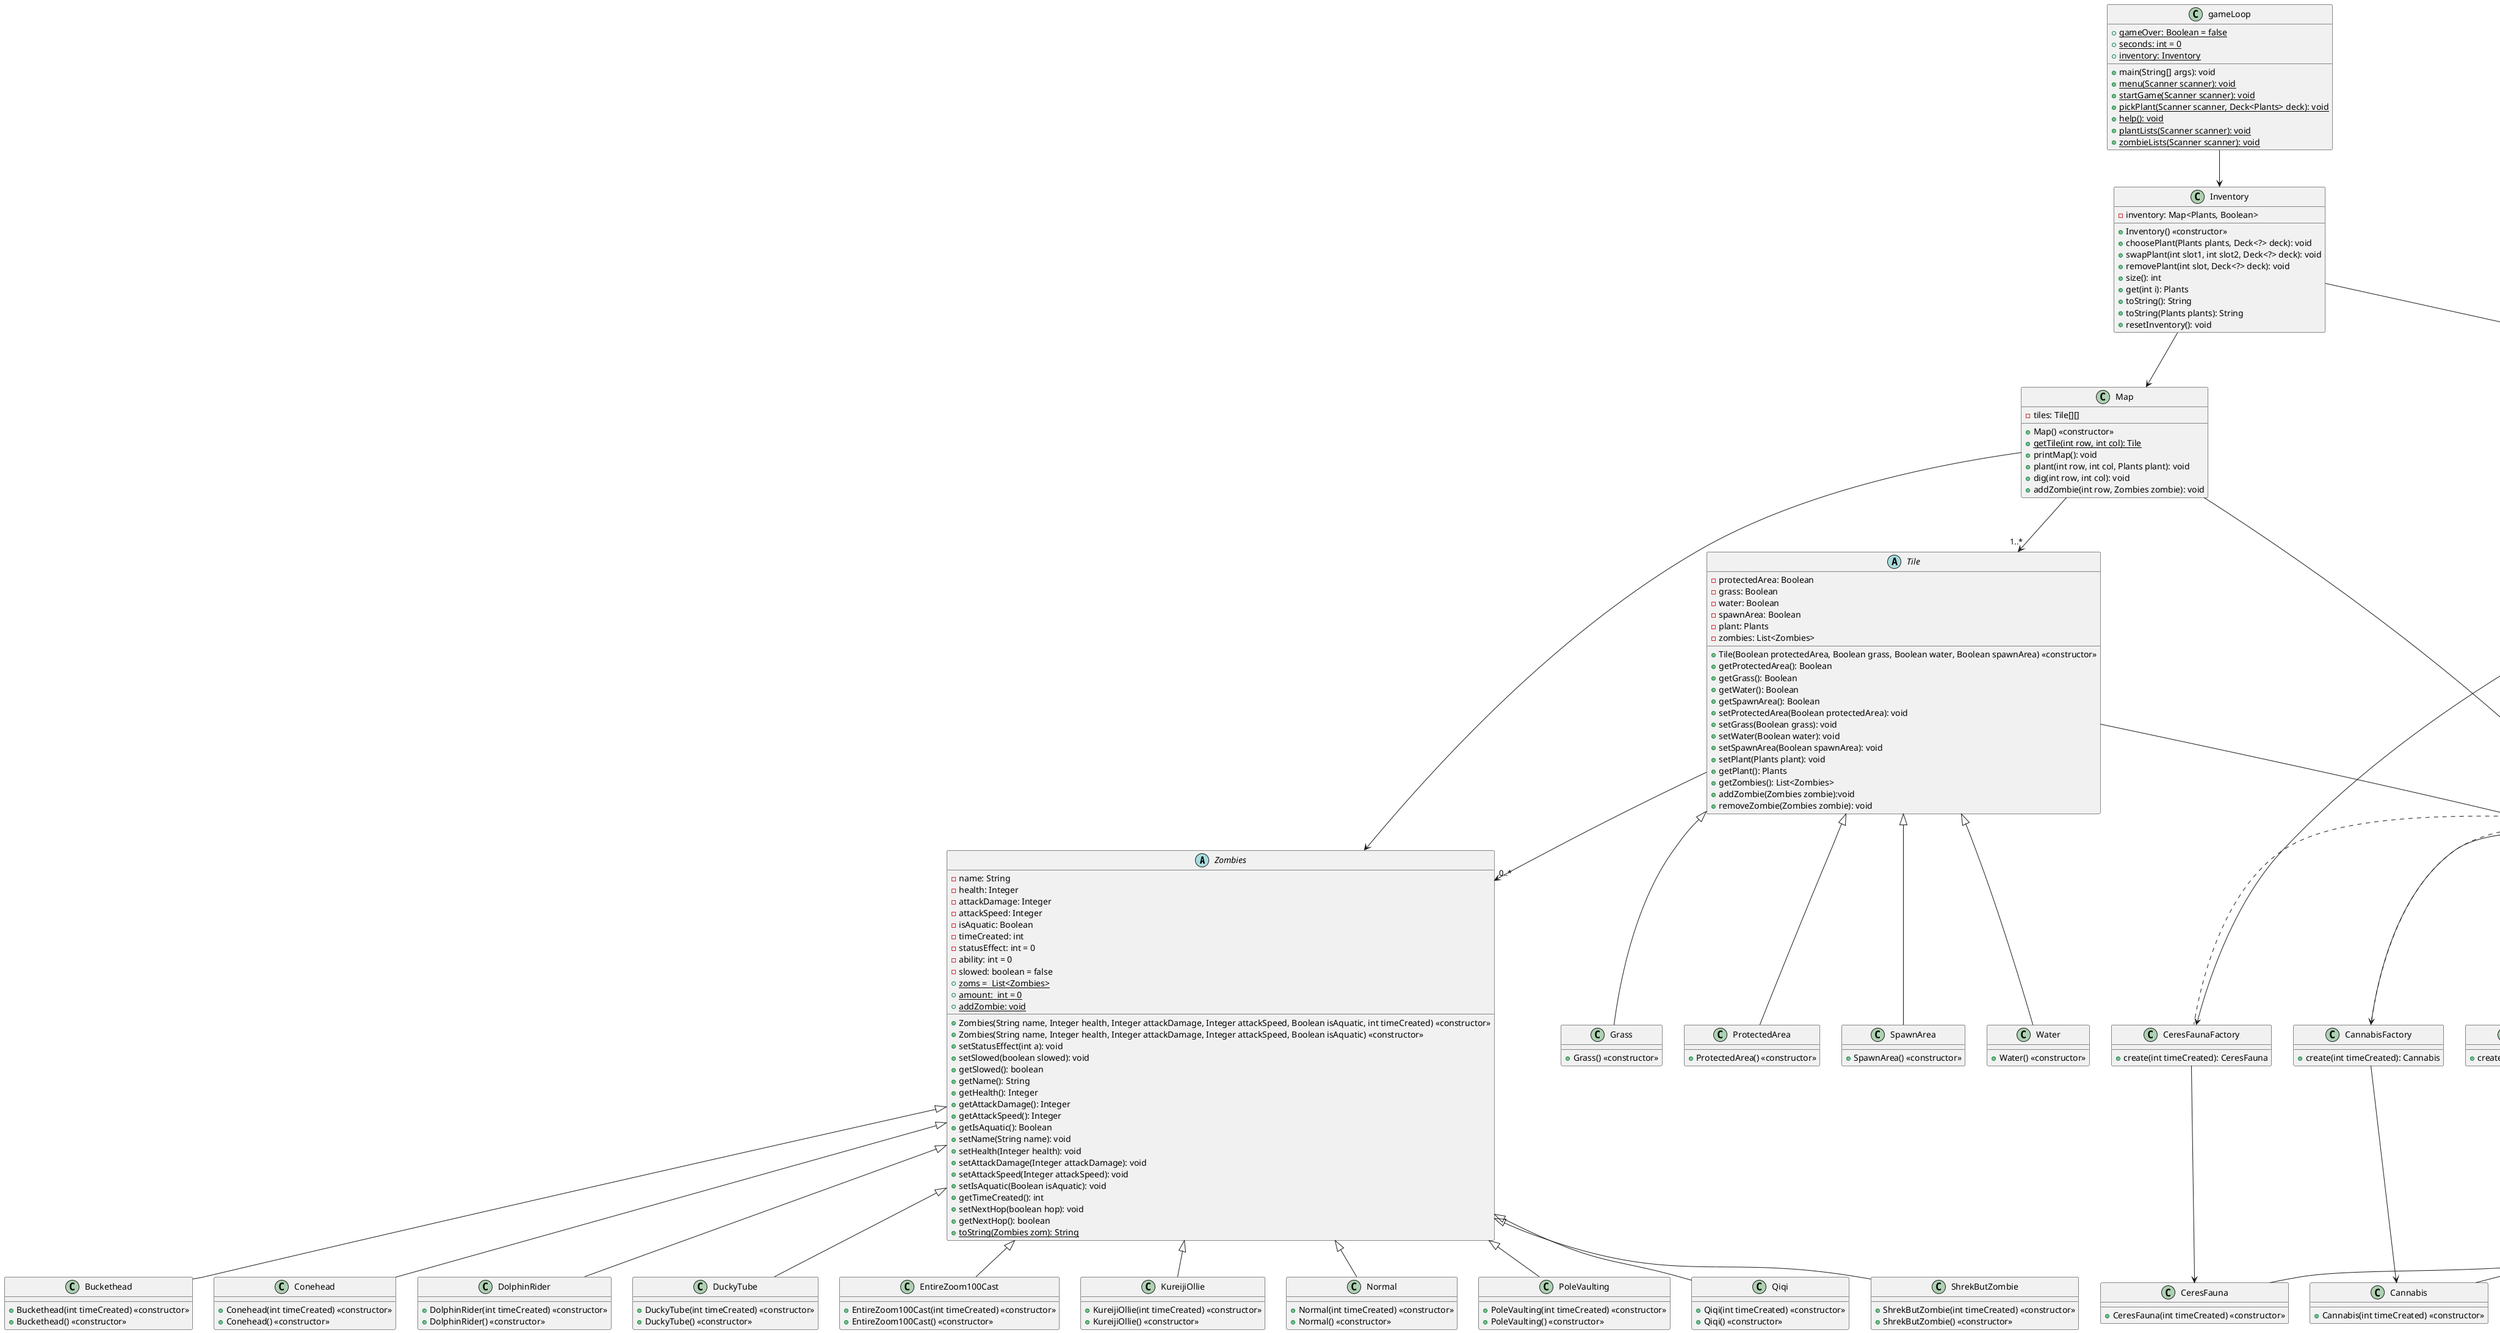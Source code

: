 @startuml
'https://plantuml.com/class-diagram

abstract class Zombies {
    - name: String
    - health: Integer
    - attackDamage: Integer
    - attackSpeed: Integer
    - isAquatic: Boolean
    - timeCreated: int
    - statusEffect: int = 0
    - ability: int = 0
    - slowed: boolean = false
    + {static} zoms =  List<Zombies>
    + {static} amount:  int = 0
    + Zombies(String name, Integer health, Integer attackDamage, Integer attackSpeed, Boolean isAquatic, int timeCreated) <<constructor>>
    + Zombies(String name, Integer health, Integer attackDamage, Integer attackSpeed, Boolean isAquatic) <<constructor>>
    + setStatusEffect(int a): void
    + setSlowed(boolean slowed): void
    + getSlowed(): boolean
    + getName(): String
    + getHealth(): Integer
    + getAttackDamage(): Integer
    + getAttackSpeed(): Integer
    + getIsAquatic(): Boolean
    + setName(String name): void
    + setHealth(Integer health): void
    + setAttackDamage(Integer attackDamage): void
    + setAttackSpeed(Integer attackSpeed): void
    + setIsAquatic(Boolean isAquatic): void
    + getTimeCreated(): int
    + setNextHop(boolean hop): void
    + getNextHop(): boolean
    + {static} addZombie: void
    + {static} toString(Zombies zom): String
}

class Buckethead extends Zombies{
    + Buckethead(int timeCreated) <<constructor>>
    + Buckethead() <<constructor>>
}

class Conehead extends Zombies{
    + Conehead(int timeCreated) <<constructor>>
    + Conehead() <<constructor>>
}
class DolphinRider extends Zombies{
    + DolphinRider(int timeCreated) <<constructor>>
    + DolphinRider() <<constructor>>
}

class DuckyTube extends Zombies{
    + DuckyTube(int timeCreated) <<constructor>>
    + DuckyTube() <<constructor>>
}

class EntireZoom100Cast extends Zombies{
    + EntireZoom100Cast(int timeCreated) <<constructor>>
    + EntireZoom100Cast() <<constructor>>
}

class KureijiOllie extends Zombies{
    + KureijiOllie(int timeCreated) <<constructor>>
    + KureijiOllie() <<constructor>>
}

class Normal extends Zombies{
    + Normal(int timeCreated) <<constructor>>
    + Normal() <<constructor>>
}

class PoleVaulting extends Zombies{
    + PoleVaulting(int timeCreated) <<constructor>>
    + PoleVaulting() <<constructor>>
}

class Qiqi extends Zombies{
    + Qiqi(int timeCreated) <<constructor>>
    + Qiqi() <<constructor>>
}

class ShrekButZombie extends Zombies{
    + ShrekButZombie(int timeCreated) <<constructor>>
    + ShrekButZombie() <<constructor>>
}

abstract class Plants{
    - name: String
    - cost: Integer
    - health: Integer
    - attackDamage: Integer
    - attackSpeed: Integer
    - range: Integer
    - cooldown: Integer
    - attackCooldown: Integer = 0
    - timeCreated: Integer = 0
    + getName(): String
    + getCost() : Integer
    + getHealth(): Integer
    + getAttackDamage(): Integer
    + getAttackSpeed(): Integer
    + getRange(): Integer
    + getCooldown(): Integer
    + setName(String name): void
    + setCost(Integer cost): void
    + setHealth(Integer health): void
    + setAttackDamage(Integer attackDamage): void
    + setAttackSpeed(Integer attackSpeed): void
    + setRange(Integer range): void
    + setCooldown(Integer cooldown): void
    + getTimeCreated(): int
    + setTimeCreated(int timeCreated): void
    + getAttackCooldown():Integer
    + setAttackCooldown(Integer cooldown): void
}

class Cannabis extends Plants{
    + Cannabis(int timeCreated) <<constructor>>
}

class CeresFauna extends Plants{
    + CeresFauna(int timeCreated) <<constructor>>
}

class Lilypad extends Plants{
    + Lilypad(int timeCreated) <<constructor>>
}

class Nahida extends Plants{
    + Nahida(int timeCreated) <<constructor>>
}

class Peashooter extends Plants{
    + Peashooter(int timeCreated) <<constructor>>
}

class Planterra extends Plants{
    + Planterra(int timeCreated) <<constructor>>
}

class Snowpea extends Plants{
    + Snowpea(int timeCreated) <<constructor>>
}

class Squash extends Plants{
    + Squash(int timeCreated) <<constructor>>
}

class SunFlower extends Plants{
    + SunFlower(int timeCreated) <<constructor>>
}

class Wallnut extends Plants{
    + Wallnut(int timeCreated) <<constructor>>
}

abstract class Tile{
    - protectedArea: Boolean
    - grass: Boolean
    - water: Boolean
    - spawnArea: Boolean
    - plant: Plants
    - zombies: List<Zombies>

    + Tile(Boolean protectedArea, Boolean grass, Boolean water, Boolean spawnArea) <<constructor>>
    + getProtectedArea(): Boolean
    + getGrass(): Boolean
    + getWater(): Boolean
    + getSpawnArea(): Boolean
    + setProtectedArea(Boolean protectedArea): void
    + setGrass(Boolean grass): void
    + setWater(Boolean water): void
    + setSpawnArea(Boolean spawnArea): void
    + setPlant(Plants plant): void
    + getPlant(): Plants
    + getZombies(): List<Zombies>
    + addZombie(Zombies zombie):void
    + removeZombie(Zombies zombie): void
}

class Grass extends Tile{
    + Grass() <<constructor>>
}

class ProtectedArea extends Tile{
    + ProtectedArea() <<constructor>>
}

class SpawnArea extends Tile{
    + SpawnArea() <<constructor>>
}

class Water extends Tile{
    + Water() <<constructor>>
}

interface ZombieFactory{
    + spawnRandomZombies(Tile tile): void
}

enum zombieTypeLand{
    Normal
    Conehead
    Buckethead
    PoleVaulting
    KureijiOllie
    Qiqi
    ShrekButZombie
    EntireZom100Cast
}
enum zombieTypeWater{
    DolphinRider
    DuckyTube
}

ZombieFactory --> zombieTypeLand
ZombieFactory --> zombieTypeWater

interface PlantFactory<T extends Plants> {
    +create(timeCreated: int): T
}

class Actions {
    + moveZombie(int row, List<Zombies> zombies): void
    + attackPlant(int row, int column, Plants plant): void
    + attackZombie(Tile tile, Map map, int row, int column): void
    + jump(int row, int col, Zombies zombie): void
    + slowed(Zombies zombie): void
}

class Map{
    - tiles: Tile[][]
    + Map() <<constructor>>
    + {static} getTile(int row, int col): Tile
    + printMap(): void
    + plant(int row, int col, Plants plant): void
    + dig(int row, int col): void
    + addZombie(int row, Zombies zombie): void
}

class gameLoop{
    + {static} gameOver: Boolean = false
    + {static} seconds: int = 0
    + {static} inventory: Inventory
    + main(String[] args): void
    + {static} menu(Scanner scanner): void
    + {static} startGame(Scanner scanner): void
    + {static} pickPlant(Scanner scanner, Deck<Plants> deck): void
    + {static} help(): void
    + {static} plantLists(Scanner scanner): void
    + {static} zombieLists(Scanner scanner): void
}

class Inventory{
    - inventory: Map<Plants, Boolean>
    + Inventory() <<constructor>>
    + choosePlant(Plants plants, Deck<?> deck): void
    + swapPlant(int slot1, int slot2, Deck<?> deck): void
    + removePlant(int slot, Deck<?> deck): void
    + size(): int
    + get(int i): Plants
    + toString(): String
    + toString(Plants plants): String
    + resetInventory(): void
}

class Deck{
    - deck: List<PlantFactory<? extends Plants>>
    + Deck() <<constructor>>
    + add(Plants plant): void
    + get(int index): PlantFactory<? extends Plants>
    + create(int index, int timeCreated): Plants
    + size(): int
    + remove(PlantFactory<? extends Plants> factory): void
    + set(int index, PlantFactory<? extends Plants> factory): void
    + swap(int index1, int index2): void
    + toString(): String
}

class PeashooterFactory implements PlantFactory<Peashooter>{
    + create(int timeCreated): Peashooter
}

class SunFlowerFactory implements PlantFactory<SunFlower>{
    + create(int timeCreated): SunFlower
}

class LilypadFactory implements PlantFactory<Lilypad>{
    + create(int timeCreated): Lilypad
}

class WallnutFactory implements PlantFactory<Wallnut>{
    + create(int timeCreated): Wallnut
}

class SquashFactory implements PlantFactory<Squash>{
    + create(int timeCreated): Squash
}

class SnowpeaFactory implements PlantFactory<Snowpea>{
    + create(int timeCreated): Snowpea
}

class NahidaFactory implements PlantFactory<Nahida>{
    + create(int timeCreated): Nahida
}

class PlanterraFactory implements PlantFactory<Planterra>{
    + create(int timeCreated): Planterra
}

class CannabisFactory implements PlantFactory<Cannabis>{
    + create(int timeCreated): Cannabis
}

class CeresFaunaFactory implements PlantFactory<CeresFauna>{
    + create(int timeCreated): CeresFauna
}

class Sun << (S,#FF7700) Singleton >>{
    - {static} sun: Sun
    - {static} amount: int
    + {static} getInstance(): Sun
    + {static} getAmount(): int
    + {static} addSun(): void
    + {static} reduceSun(): void
    + {static} setSun(): void
}

Sun --> Sun

' Relationships between Plant Factories and Plants
CannabisFactory --> Cannabis
CeresFaunaFactory --> CeresFauna
LilypadFactory --> Lilypad
NahidaFactory --> Nahida
PeashooterFactory --> Peashooter
PlanterraFactory --> Planterra
SnowpeaFactory --> Snowpea
SquashFactory --> Squash
SunFlowerFactory --> SunFlower
WallnutFactory --> Wallnut

Deck --> CannabisFactory
Deck --> CeresFaunaFactory
Deck --> LilypadFactory
Deck --> NahidaFactory
Deck --> PeashooterFactory
Deck --> PlanterraFactory
Deck --> SnowpeaFactory
Deck --> SquashFactory
Deck --> SunFlowerFactory
Deck --> WallnutFactory

' Relationships between Tiles and Plants/Zombies
Tile --> Plants
Tile --> "0..*" Zombies

Actions --> ZombieFactory
Map --> "1..*" Tile
Map --> Plants
Map --> Zombies
gameLoop --> Inventory
Inventory --> Deck
Inventory --> Map
Deck --> "0..*" Plants
Deck --> "0..*" PlantFactory

@enduml
